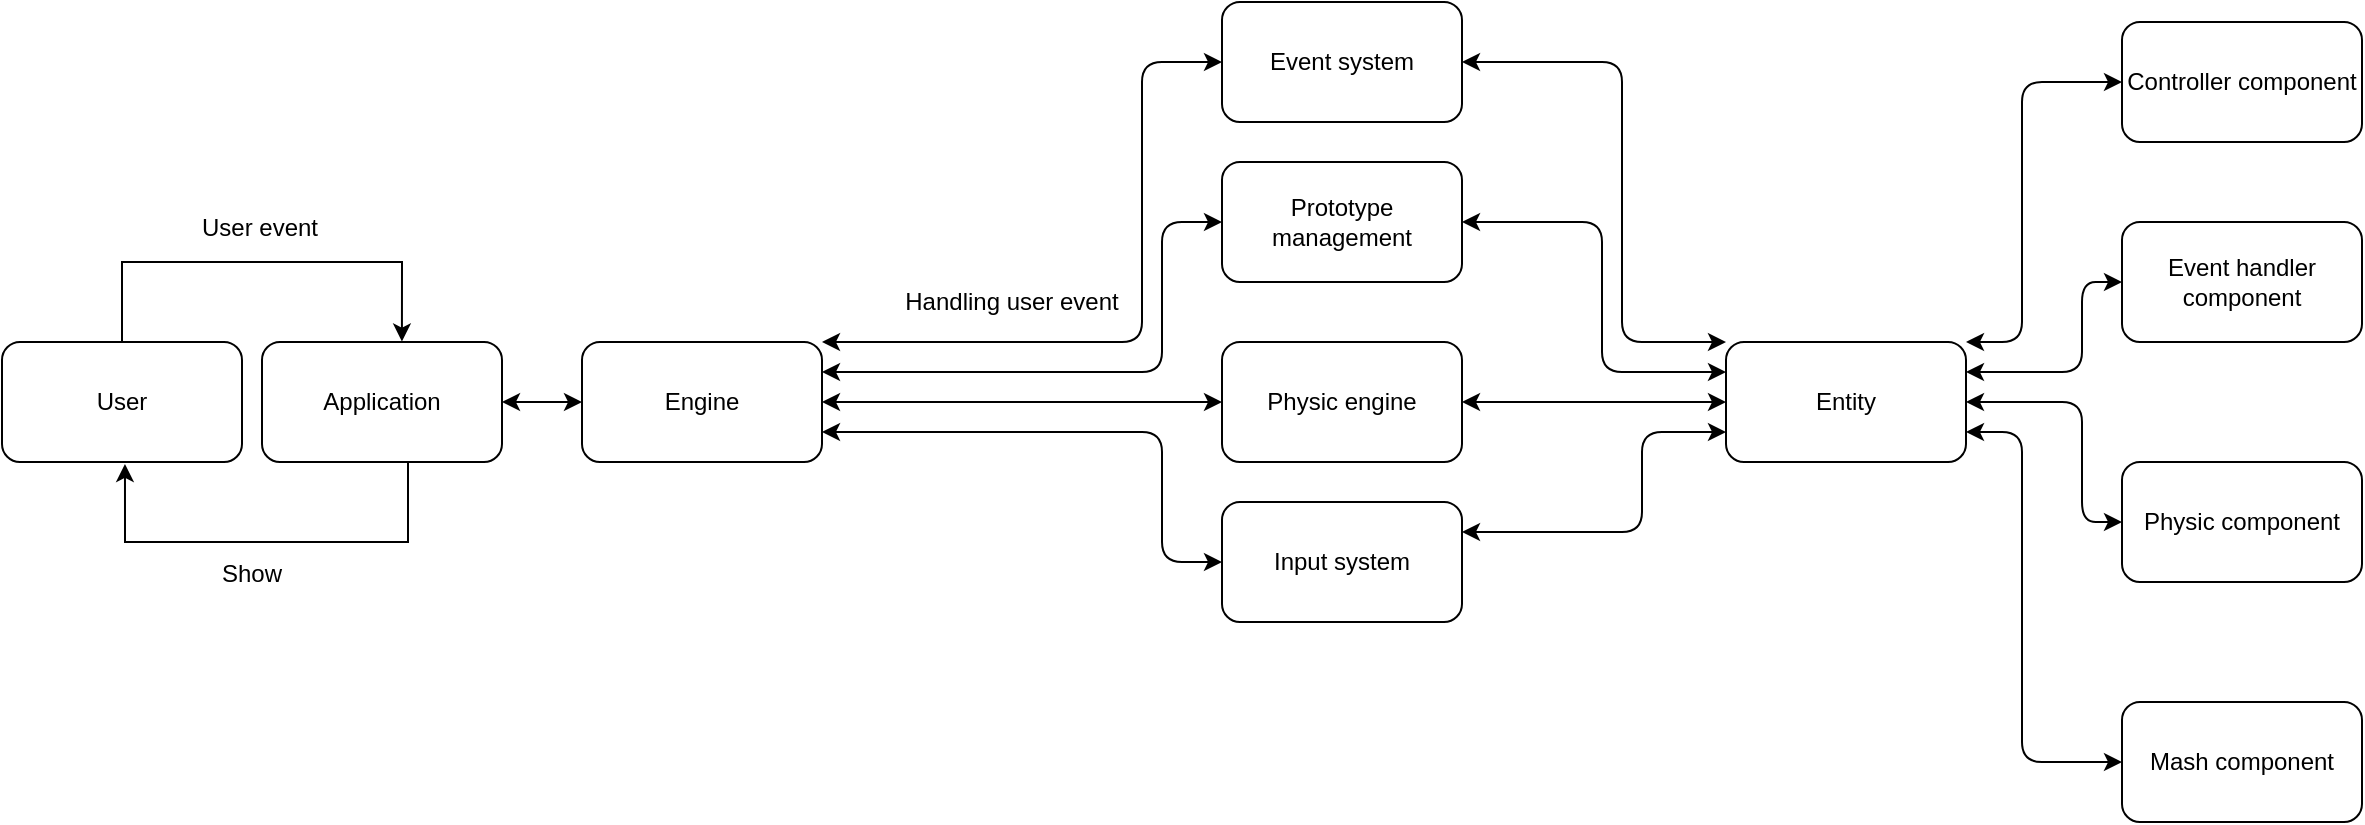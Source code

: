 <mxfile version="14.0.0" type="device"><diagram id="ley9EZ1eieS1jCII0Dtw" name="Page-1"><mxGraphModel dx="1848" dy="462" grid="1" gridSize="10" guides="1" tooltips="1" connect="1" arrows="1" fold="1" page="1" pageScale="1" pageWidth="827" pageHeight="1169" math="0" shadow="0"><root><mxCell id="0"/><mxCell id="1" parent="0"/><mxCell id="PXk4YCDEVfvlTcN3j90K-34" style="edgeStyle=orthogonalEdgeStyle;rounded=0;orthogonalLoop=1;jettySize=auto;html=1;exitX=0.5;exitY=0;exitDx=0;exitDy=0;entryX=0.583;entryY=-0.004;entryDx=0;entryDy=0;entryPerimeter=0;" edge="1" parent="1" source="PXk4YCDEVfvlTcN3j90K-2" target="PXk4YCDEVfvlTcN3j90K-28"><mxGeometry relative="1" as="geometry"><Array as="points"><mxPoint x="-100" y="210"/><mxPoint x="40" y="210"/></Array></mxGeometry></mxCell><mxCell id="PXk4YCDEVfvlTcN3j90K-2" value="User" style="rounded=1;whiteSpace=wrap;html=1;" vertex="1" parent="1"><mxGeometry x="-160" y="250" width="120" height="60" as="geometry"/></mxCell><mxCell id="PXk4YCDEVfvlTcN3j90K-3" value="Event system" style="rounded=1;whiteSpace=wrap;html=1;" vertex="1" parent="1"><mxGeometry x="450" y="80" width="120" height="60" as="geometry"/></mxCell><mxCell id="PXk4YCDEVfvlTcN3j90K-4" value="Prototype management" style="rounded=1;whiteSpace=wrap;html=1;" vertex="1" parent="1"><mxGeometry x="450" y="160" width="120" height="60" as="geometry"/></mxCell><mxCell id="PXk4YCDEVfvlTcN3j90K-5" value="Physic engine" style="rounded=1;whiteSpace=wrap;html=1;" vertex="1" parent="1"><mxGeometry x="450" y="250" width="120" height="60" as="geometry"/></mxCell><mxCell id="PXk4YCDEVfvlTcN3j90K-6" value="Input system" style="rounded=1;whiteSpace=wrap;html=1;" vertex="1" parent="1"><mxGeometry x="450" y="330" width="120" height="60" as="geometry"/></mxCell><mxCell id="PXk4YCDEVfvlTcN3j90K-8" value="Entity" style="rounded=1;whiteSpace=wrap;html=1;" vertex="1" parent="1"><mxGeometry x="702" y="250" width="120" height="60" as="geometry"/></mxCell><mxCell id="PXk4YCDEVfvlTcN3j90K-10" value="" style="endArrow=classic;startArrow=classic;html=1;exitX=1;exitY=0.5;exitDx=0;exitDy=0;entryX=0;entryY=0;entryDx=0;entryDy=0;" edge="1" parent="1" source="PXk4YCDEVfvlTcN3j90K-3" target="PXk4YCDEVfvlTcN3j90K-8"><mxGeometry width="50" height="50" relative="1" as="geometry"><mxPoint x="561" y="170" as="sourcePoint"/><mxPoint x="611" y="120" as="targetPoint"/><Array as="points"><mxPoint x="571" y="110"/><mxPoint x="650" y="110"/><mxPoint x="650" y="250"/></Array></mxGeometry></mxCell><mxCell id="PXk4YCDEVfvlTcN3j90K-11" value="" style="endArrow=classic;startArrow=classic;html=1;entryX=1;entryY=0.5;entryDx=0;entryDy=0;exitX=0;exitY=0.25;exitDx=0;exitDy=0;" edge="1" parent="1" source="PXk4YCDEVfvlTcN3j90K-8" target="PXk4YCDEVfvlTcN3j90K-4"><mxGeometry width="50" height="50" relative="1" as="geometry"><mxPoint x="631" y="280" as="sourcePoint"/><mxPoint x="511" y="290" as="targetPoint"/><Array as="points"><mxPoint x="640" y="265"/><mxPoint x="640" y="190"/></Array></mxGeometry></mxCell><mxCell id="PXk4YCDEVfvlTcN3j90K-13" value="" style="endArrow=classic;startArrow=classic;html=1;entryX=1;entryY=0.5;entryDx=0;entryDy=0;exitX=0;exitY=0.5;exitDx=0;exitDy=0;" edge="1" parent="1" source="PXk4YCDEVfvlTcN3j90K-8" target="PXk4YCDEVfvlTcN3j90K-5"><mxGeometry width="50" height="50" relative="1" as="geometry"><mxPoint x="461" y="340" as="sourcePoint"/><mxPoint x="511" y="290" as="targetPoint"/></mxGeometry></mxCell><mxCell id="PXk4YCDEVfvlTcN3j90K-14" value="" style="endArrow=classic;startArrow=classic;html=1;entryX=0;entryY=0.75;entryDx=0;entryDy=0;exitX=1;exitY=0.25;exitDx=0;exitDy=0;" edge="1" parent="1" source="PXk4YCDEVfvlTcN3j90K-6" target="PXk4YCDEVfvlTcN3j90K-8"><mxGeometry width="50" height="50" relative="1" as="geometry"><mxPoint x="501" y="410" as="sourcePoint"/><mxPoint x="571.711" y="360" as="targetPoint"/><Array as="points"><mxPoint x="660" y="345"/><mxPoint x="660" y="295"/></Array></mxGeometry></mxCell><mxCell id="PXk4YCDEVfvlTcN3j90K-16" value="Engine" style="rounded=1;whiteSpace=wrap;html=1;" vertex="1" parent="1"><mxGeometry x="130" y="250" width="120" height="60" as="geometry"/></mxCell><mxCell id="PXk4YCDEVfvlTcN3j90K-18" value="User event" style="text;html=1;strokeColor=none;fillColor=none;align=center;verticalAlign=middle;whiteSpace=wrap;rounded=0;" vertex="1" parent="1"><mxGeometry x="-76" y="183" width="90" height="20" as="geometry"/></mxCell><mxCell id="PXk4YCDEVfvlTcN3j90K-21" value="" style="endArrow=classic;startArrow=classic;html=1;exitX=1;exitY=0.75;exitDx=0;exitDy=0;entryX=0;entryY=0.5;entryDx=0;entryDy=0;" edge="1" parent="1" source="PXk4YCDEVfvlTcN3j90K-16" target="PXk4YCDEVfvlTcN3j90K-6"><mxGeometry width="50" height="50" relative="1" as="geometry"><mxPoint x="390" y="320" as="sourcePoint"/><mxPoint x="380" y="360" as="targetPoint"/><Array as="points"><mxPoint x="420" y="295"/><mxPoint x="420" y="360"/></Array></mxGeometry></mxCell><mxCell id="PXk4YCDEVfvlTcN3j90K-23" value="" style="endArrow=classic;startArrow=classic;html=1;exitX=1;exitY=0;exitDx=0;exitDy=0;entryX=0;entryY=0.5;entryDx=0;entryDy=0;" edge="1" parent="1" source="PXk4YCDEVfvlTcN3j90K-16" target="PXk4YCDEVfvlTcN3j90K-3"><mxGeometry width="50" height="50" relative="1" as="geometry"><mxPoint x="290" y="270" as="sourcePoint"/><mxPoint x="380" y="110" as="targetPoint"/><Array as="points"><mxPoint x="410" y="250"/><mxPoint x="410" y="110"/></Array></mxGeometry></mxCell><mxCell id="PXk4YCDEVfvlTcN3j90K-24" value="" style="endArrow=classic;startArrow=classic;html=1;entryX=0;entryY=0.5;entryDx=0;entryDy=0;exitX=1;exitY=0.25;exitDx=0;exitDy=0;" edge="1" parent="1" source="PXk4YCDEVfvlTcN3j90K-16" target="PXk4YCDEVfvlTcN3j90K-4"><mxGeometry width="50" height="50" relative="1" as="geometry"><mxPoint x="370" y="220" as="sourcePoint"/><mxPoint x="420" y="170" as="targetPoint"/><Array as="points"><mxPoint x="420" y="265"/><mxPoint x="420" y="190"/></Array></mxGeometry></mxCell><mxCell id="PXk4YCDEVfvlTcN3j90K-25" value="" style="endArrow=classic;startArrow=classic;html=1;exitX=1;exitY=0.5;exitDx=0;exitDy=0;entryX=0;entryY=0.5;entryDx=0;entryDy=0;" edge="1" parent="1" source="PXk4YCDEVfvlTcN3j90K-16" target="PXk4YCDEVfvlTcN3j90K-5"><mxGeometry width="50" height="50" relative="1" as="geometry"><mxPoint x="300" y="280" as="sourcePoint"/><mxPoint x="390" y="280" as="targetPoint"/></mxGeometry></mxCell><mxCell id="PXk4YCDEVfvlTcN3j90K-27" value="Handling user event" style="text;html=1;strokeColor=none;fillColor=none;align=center;verticalAlign=middle;whiteSpace=wrap;rounded=0;" vertex="1" parent="1"><mxGeometry x="290" y="220" width="110" height="20" as="geometry"/></mxCell><mxCell id="PXk4YCDEVfvlTcN3j90K-31" style="edgeStyle=orthogonalEdgeStyle;rounded=0;orthogonalLoop=1;jettySize=auto;html=1;exitX=0.5;exitY=1;exitDx=0;exitDy=0;entryX=0.404;entryY=1.016;entryDx=0;entryDy=0;entryPerimeter=0;" edge="1" parent="1"><mxGeometry relative="1" as="geometry"><mxPoint x="43" y="310.0" as="sourcePoint"/><mxPoint x="-98.52" y="310.96" as="targetPoint"/><Array as="points"><mxPoint x="43" y="350"/><mxPoint x="-99" y="350"/></Array></mxGeometry></mxCell><mxCell id="PXk4YCDEVfvlTcN3j90K-28" value="Application" style="rounded=1;whiteSpace=wrap;html=1;" vertex="1" parent="1"><mxGeometry x="-30" y="250" width="120" height="60" as="geometry"/></mxCell><mxCell id="PXk4YCDEVfvlTcN3j90K-29" value="" style="endArrow=classic;startArrow=classic;html=1;exitX=1;exitY=0.5;exitDx=0;exitDy=0;" edge="1" parent="1" source="PXk4YCDEVfvlTcN3j90K-28"><mxGeometry width="50" height="50" relative="1" as="geometry"><mxPoint x="160" y="330" as="sourcePoint"/><mxPoint x="130" y="280" as="targetPoint"/></mxGeometry></mxCell><mxCell id="PXk4YCDEVfvlTcN3j90K-32" value="Show" style="text;html=1;strokeColor=none;fillColor=none;align=center;verticalAlign=middle;whiteSpace=wrap;rounded=0;" vertex="1" parent="1"><mxGeometry x="-55" y="356" width="40" height="20" as="geometry"/></mxCell><mxCell id="PXk4YCDEVfvlTcN3j90K-38" value="Controller component" style="rounded=1;whiteSpace=wrap;html=1;" vertex="1" parent="1"><mxGeometry x="900" y="90" width="120" height="60" as="geometry"/></mxCell><mxCell id="PXk4YCDEVfvlTcN3j90K-39" value="Physic component" style="rounded=1;whiteSpace=wrap;html=1;" vertex="1" parent="1"><mxGeometry x="900" y="310" width="120" height="60" as="geometry"/></mxCell><mxCell id="PXk4YCDEVfvlTcN3j90K-40" value="Mash component" style="rounded=1;whiteSpace=wrap;html=1;" vertex="1" parent="1"><mxGeometry x="900" y="430" width="120" height="60" as="geometry"/></mxCell><mxCell id="PXk4YCDEVfvlTcN3j90K-41" value="" style="endArrow=classic;startArrow=classic;html=1;entryX=0;entryY=0.5;entryDx=0;entryDy=0;exitX=1;exitY=0;exitDx=0;exitDy=0;" edge="1" parent="1" source="PXk4YCDEVfvlTcN3j90K-8" target="PXk4YCDEVfvlTcN3j90K-38"><mxGeometry width="50" height="50" relative="1" as="geometry"><mxPoint x="820" y="170" as="sourcePoint"/><mxPoint x="870" y="120" as="targetPoint"/><Array as="points"><mxPoint x="850" y="250"/><mxPoint x="850" y="120"/></Array></mxGeometry></mxCell><mxCell id="PXk4YCDEVfvlTcN3j90K-42" value="" style="endArrow=classic;startArrow=classic;html=1;entryX=0;entryY=0.5;entryDx=0;entryDy=0;exitX=1;exitY=0.5;exitDx=0;exitDy=0;" edge="1" parent="1" source="PXk4YCDEVfvlTcN3j90K-8" target="PXk4YCDEVfvlTcN3j90K-39"><mxGeometry width="50" height="50" relative="1" as="geometry"><mxPoint x="860" y="270" as="sourcePoint"/><mxPoint x="910" y="220" as="targetPoint"/><Array as="points"><mxPoint x="880" y="280"/><mxPoint x="880" y="340"/></Array></mxGeometry></mxCell><mxCell id="PXk4YCDEVfvlTcN3j90K-43" value="" style="endArrow=classic;startArrow=classic;html=1;entryX=0;entryY=0.5;entryDx=0;entryDy=0;exitX=1;exitY=0.75;exitDx=0;exitDy=0;" edge="1" parent="1" source="PXk4YCDEVfvlTcN3j90K-8" target="PXk4YCDEVfvlTcN3j90K-40"><mxGeometry width="50" height="50" relative="1" as="geometry"><mxPoint x="830" y="450" as="sourcePoint"/><mxPoint x="880" y="400" as="targetPoint"/><Array as="points"><mxPoint x="850" y="295"/><mxPoint x="850" y="460"/></Array></mxGeometry></mxCell><mxCell id="PXk4YCDEVfvlTcN3j90K-44" value="Event handler component" style="rounded=1;whiteSpace=wrap;html=1;" vertex="1" parent="1"><mxGeometry x="900" y="190" width="120" height="60" as="geometry"/></mxCell><mxCell id="PXk4YCDEVfvlTcN3j90K-45" value="" style="endArrow=classic;startArrow=classic;html=1;entryX=0;entryY=0.5;entryDx=0;entryDy=0;exitX=1;exitY=0.25;exitDx=0;exitDy=0;" edge="1" parent="1" source="PXk4YCDEVfvlTcN3j90K-8" target="PXk4YCDEVfvlTcN3j90K-44"><mxGeometry width="50" height="50" relative="1" as="geometry"><mxPoint x="850" y="280" as="sourcePoint"/><mxPoint x="900" y="230" as="targetPoint"/><Array as="points"><mxPoint x="880" y="265"/><mxPoint x="880" y="220"/></Array></mxGeometry></mxCell></root></mxGraphModel></diagram></mxfile>